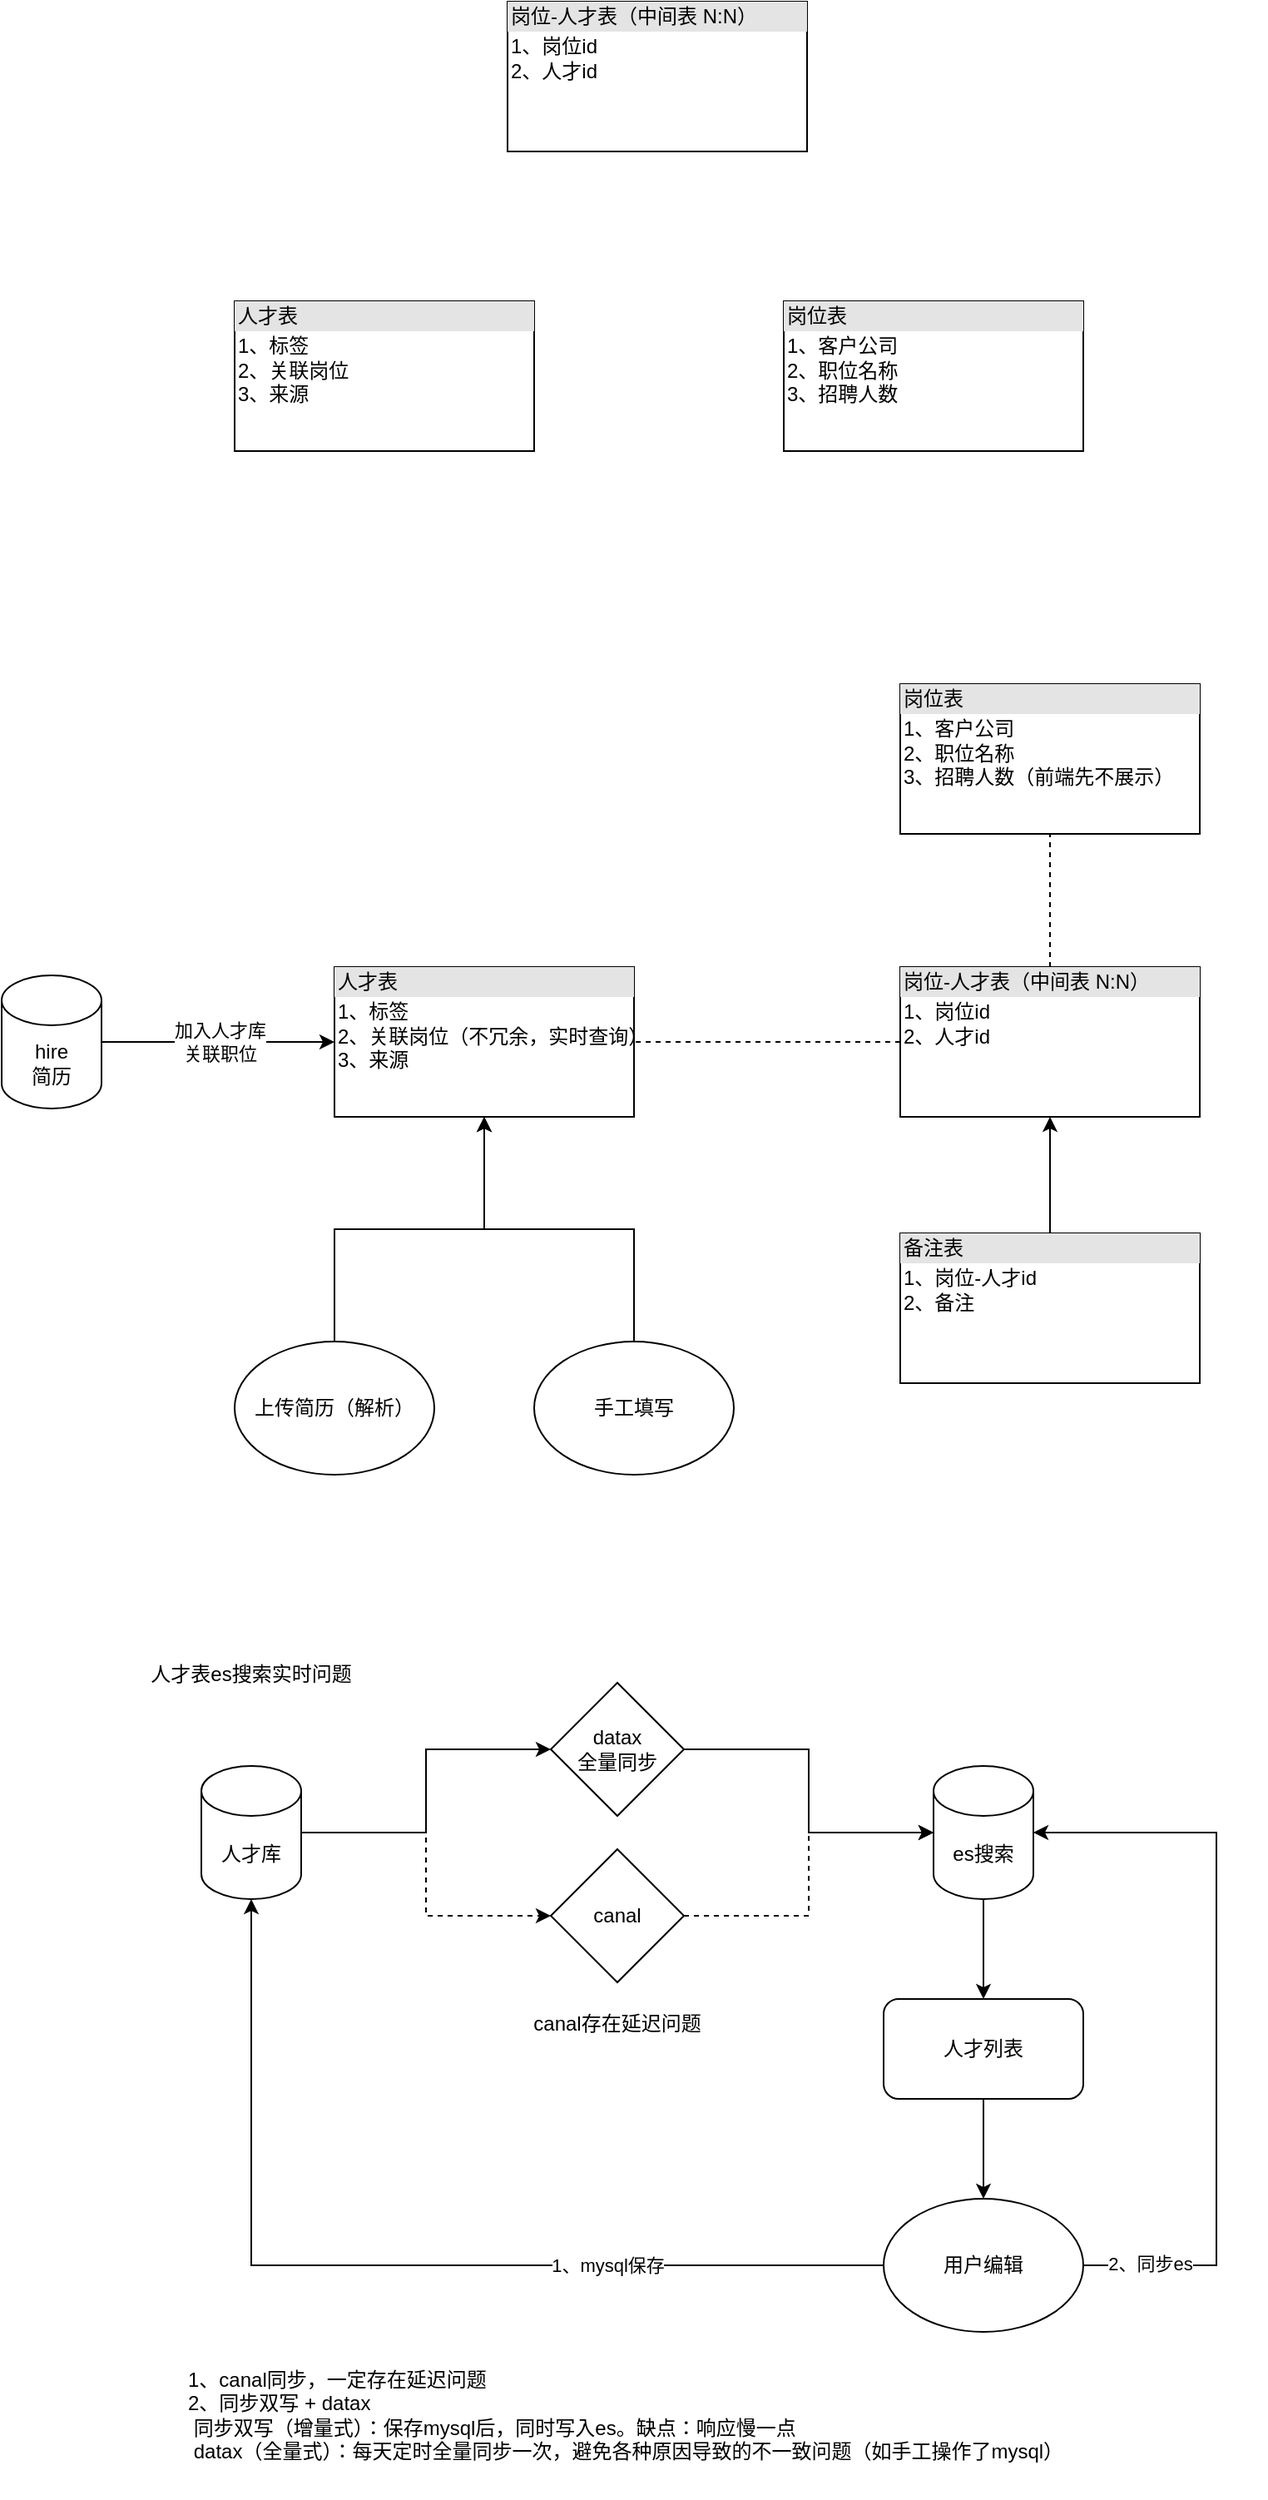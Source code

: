 <mxfile version="18.1.3" type="github">
  <diagram id="kRX3TJ4ZSRatoJqh-dYw" name="Page-1">
    <mxGraphModel dx="2032" dy="1949" grid="1" gridSize="10" guides="1" tooltips="1" connect="1" arrows="1" fold="1" page="1" pageScale="1" pageWidth="827" pageHeight="1169" math="0" shadow="0">
      <root>
        <mxCell id="0" />
        <mxCell id="1" parent="0" />
        <mxCell id="vtiqP59wO7phixTwong5-3" style="edgeStyle=orthogonalEdgeStyle;rounded=0;orthogonalLoop=1;jettySize=auto;html=1;" parent="1" source="vtiqP59wO7phixTwong5-1" edge="1">
          <mxGeometry relative="1" as="geometry">
            <mxPoint x="220" y="275" as="targetPoint" />
          </mxGeometry>
        </mxCell>
        <mxCell id="vtiqP59wO7phixTwong5-4" value="加入人才库&lt;br&gt;关联职位" style="edgeLabel;html=1;align=center;verticalAlign=middle;resizable=0;points=[];" parent="vtiqP59wO7phixTwong5-3" vertex="1" connectable="0">
          <mxGeometry x="0.013" y="1" relative="1" as="geometry">
            <mxPoint as="offset" />
          </mxGeometry>
        </mxCell>
        <mxCell id="vtiqP59wO7phixTwong5-1" value="hire&lt;br&gt;简历" style="shape=cylinder3;whiteSpace=wrap;html=1;boundedLbl=1;backgroundOutline=1;size=15;" parent="1" vertex="1">
          <mxGeometry x="20" y="235" width="60" height="80" as="geometry" />
        </mxCell>
        <mxCell id="vtiqP59wO7phixTwong5-16" style="edgeStyle=orthogonalEdgeStyle;rounded=0;orthogonalLoop=1;jettySize=auto;html=1;entryX=0.5;entryY=1;entryDx=0;entryDy=0;" parent="1" source="vtiqP59wO7phixTwong5-5" target="vtiqP59wO7phixTwong5-15" edge="1">
          <mxGeometry relative="1" as="geometry" />
        </mxCell>
        <mxCell id="vtiqP59wO7phixTwong5-5" value="上传简历（解析）" style="ellipse;whiteSpace=wrap;html=1;" parent="1" vertex="1">
          <mxGeometry x="160" y="455" width="120" height="80" as="geometry" />
        </mxCell>
        <mxCell id="vtiqP59wO7phixTwong5-18" style="edgeStyle=orthogonalEdgeStyle;rounded=0;orthogonalLoop=1;jettySize=auto;html=1;exitX=0.5;exitY=0;exitDx=0;exitDy=0;entryX=0.5;entryY=1;entryDx=0;entryDy=0;" parent="1" source="vtiqP59wO7phixTwong5-6" target="vtiqP59wO7phixTwong5-15" edge="1">
          <mxGeometry relative="1" as="geometry" />
        </mxCell>
        <mxCell id="vtiqP59wO7phixTwong5-6" value="手工填写" style="ellipse;whiteSpace=wrap;html=1;" parent="1" vertex="1">
          <mxGeometry x="340" y="455" width="120" height="80" as="geometry" />
        </mxCell>
        <mxCell id="vtiqP59wO7phixTwong5-15" value="&lt;div style=&quot;box-sizing:border-box;width:100%;background:#e4e4e4;padding:2px;&quot;&gt;人才表&lt;/div&gt;&lt;table style=&quot;width:100%;font-size:1em;&quot; cellpadding=&quot;2&quot; cellspacing=&quot;0&quot;&gt;&lt;tbody&gt;&lt;tr&gt;&lt;td&gt;1、标签&lt;br&gt;2、关联岗位（不冗余，实时查询）&lt;br&gt;3、来源&lt;/td&gt;&lt;td&gt;&lt;/td&gt;&lt;/tr&gt;&lt;/tbody&gt;&lt;/table&gt;" style="verticalAlign=top;align=left;overflow=fill;html=1;" parent="1" vertex="1">
          <mxGeometry x="220" y="230" width="180" height="90" as="geometry" />
        </mxCell>
        <mxCell id="vtiqP59wO7phixTwong5-19" value="&lt;div style=&quot;box-sizing:border-box;width:100%;background:#e4e4e4;padding:2px;&quot;&gt;岗位表&lt;/div&gt;&lt;table style=&quot;width:100%;font-size:1em;&quot; cellpadding=&quot;2&quot; cellspacing=&quot;0&quot;&gt;&lt;tbody&gt;&lt;tr&gt;&lt;td&gt;1、客户公司&lt;br&gt;2、职位名称&lt;br&gt;3、招聘人数（前端先不展示）&lt;/td&gt;&lt;td&gt;&lt;/td&gt;&lt;/tr&gt;&lt;/tbody&gt;&lt;/table&gt;" style="verticalAlign=top;align=left;overflow=fill;html=1;" parent="1" vertex="1">
          <mxGeometry x="560" y="60" width="180" height="90" as="geometry" />
        </mxCell>
        <mxCell id="xcjFeVzdtD4dp9D_b4f6-2" style="edgeStyle=orthogonalEdgeStyle;rounded=0;orthogonalLoop=1;jettySize=auto;html=1;exitX=0.5;exitY=0;exitDx=0;exitDy=0;entryX=0.5;entryY=1;entryDx=0;entryDy=0;dashed=1;endArrow=none;endFill=0;" edge="1" parent="1" source="vtiqP59wO7phixTwong5-20" target="vtiqP59wO7phixTwong5-19">
          <mxGeometry relative="1" as="geometry" />
        </mxCell>
        <mxCell id="xcjFeVzdtD4dp9D_b4f6-3" style="edgeStyle=orthogonalEdgeStyle;rounded=0;orthogonalLoop=1;jettySize=auto;html=1;exitX=0;exitY=0.5;exitDx=0;exitDy=0;dashed=1;endArrow=none;endFill=0;" edge="1" parent="1" source="vtiqP59wO7phixTwong5-20" target="vtiqP59wO7phixTwong5-15">
          <mxGeometry relative="1" as="geometry" />
        </mxCell>
        <mxCell id="vtiqP59wO7phixTwong5-20" value="&lt;div style=&quot;box-sizing:border-box;width:100%;background:#e4e4e4;padding:2px;&quot;&gt;岗位-人才表（中间表 N:N）&lt;/div&gt;&lt;table style=&quot;width:100%;font-size:1em;&quot; cellpadding=&quot;2&quot; cellspacing=&quot;0&quot;&gt;&lt;tbody&gt;&lt;tr&gt;&lt;td&gt;1、岗位id&lt;br&gt;2、人才id&lt;/td&gt;&lt;td&gt;&lt;/td&gt;&lt;/tr&gt;&lt;/tbody&gt;&lt;/table&gt;" style="verticalAlign=top;align=left;overflow=fill;html=1;" parent="1" vertex="1">
          <mxGeometry x="560" y="230" width="180" height="90" as="geometry" />
        </mxCell>
        <mxCell id="xcjFeVzdtD4dp9D_b4f6-5" style="edgeStyle=orthogonalEdgeStyle;rounded=0;orthogonalLoop=1;jettySize=auto;html=1;exitX=0.5;exitY=0;exitDx=0;exitDy=0;entryX=0.5;entryY=1;entryDx=0;entryDy=0;endArrow=classic;endFill=1;" edge="1" parent="1" source="xcjFeVzdtD4dp9D_b4f6-4" target="vtiqP59wO7phixTwong5-20">
          <mxGeometry relative="1" as="geometry" />
        </mxCell>
        <mxCell id="xcjFeVzdtD4dp9D_b4f6-4" value="&lt;div style=&quot;box-sizing:border-box;width:100%;background:#e4e4e4;padding:2px;&quot;&gt;备注表&lt;/div&gt;&lt;table style=&quot;width:100%;font-size:1em;&quot; cellpadding=&quot;2&quot; cellspacing=&quot;0&quot;&gt;&lt;tbody&gt;&lt;tr&gt;&lt;td&gt;1、岗位-人才id&lt;br&gt;2、备注&lt;/td&gt;&lt;td&gt;&lt;/td&gt;&lt;/tr&gt;&lt;/tbody&gt;&lt;/table&gt;" style="verticalAlign=top;align=left;overflow=fill;html=1;" vertex="1" parent="1">
          <mxGeometry x="560" y="390" width="180" height="90" as="geometry" />
        </mxCell>
        <mxCell id="xcjFeVzdtD4dp9D_b4f6-6" value="人才表es搜索实时问题" style="text;html=1;strokeColor=none;fillColor=none;align=center;verticalAlign=middle;whiteSpace=wrap;rounded=0;" vertex="1" parent="1">
          <mxGeometry x="70" y="640" width="200" height="30" as="geometry" />
        </mxCell>
        <mxCell id="xcjFeVzdtD4dp9D_b4f6-16" style="edgeStyle=orthogonalEdgeStyle;rounded=0;orthogonalLoop=1;jettySize=auto;html=1;exitX=1;exitY=0.5;exitDx=0;exitDy=0;exitPerimeter=0;endArrow=classic;endFill=1;dashed=1;" edge="1" parent="1" source="xcjFeVzdtD4dp9D_b4f6-7" target="xcjFeVzdtD4dp9D_b4f6-15">
          <mxGeometry relative="1" as="geometry" />
        </mxCell>
        <mxCell id="xcjFeVzdtD4dp9D_b4f6-24" style="edgeStyle=orthogonalEdgeStyle;rounded=0;orthogonalLoop=1;jettySize=auto;html=1;exitX=1;exitY=0.5;exitDx=0;exitDy=0;exitPerimeter=0;entryX=0;entryY=0.5;entryDx=0;entryDy=0;endArrow=classic;endFill=1;" edge="1" parent="1" source="xcjFeVzdtD4dp9D_b4f6-7" target="xcjFeVzdtD4dp9D_b4f6-23">
          <mxGeometry relative="1" as="geometry" />
        </mxCell>
        <mxCell id="xcjFeVzdtD4dp9D_b4f6-7" value="人才库" style="shape=cylinder3;whiteSpace=wrap;html=1;boundedLbl=1;backgroundOutline=1;size=15;" vertex="1" parent="1">
          <mxGeometry x="140" y="710" width="60" height="80" as="geometry" />
        </mxCell>
        <mxCell id="xcjFeVzdtD4dp9D_b4f6-12" style="edgeStyle=orthogonalEdgeStyle;rounded=0;orthogonalLoop=1;jettySize=auto;html=1;exitX=0.5;exitY=1;exitDx=0;exitDy=0;exitPerimeter=0;entryX=0.5;entryY=0;entryDx=0;entryDy=0;endArrow=classic;endFill=1;" edge="1" parent="1" source="xcjFeVzdtD4dp9D_b4f6-8" target="xcjFeVzdtD4dp9D_b4f6-9">
          <mxGeometry relative="1" as="geometry" />
        </mxCell>
        <mxCell id="xcjFeVzdtD4dp9D_b4f6-8" value="es搜索" style="shape=cylinder3;whiteSpace=wrap;html=1;boundedLbl=1;backgroundOutline=1;size=15;" vertex="1" parent="1">
          <mxGeometry x="580" y="710" width="60" height="80" as="geometry" />
        </mxCell>
        <mxCell id="xcjFeVzdtD4dp9D_b4f6-11" style="edgeStyle=orthogonalEdgeStyle;rounded=0;orthogonalLoop=1;jettySize=auto;html=1;exitX=0.5;exitY=1;exitDx=0;exitDy=0;endArrow=classic;endFill=1;" edge="1" parent="1" source="xcjFeVzdtD4dp9D_b4f6-9" target="xcjFeVzdtD4dp9D_b4f6-10">
          <mxGeometry relative="1" as="geometry" />
        </mxCell>
        <mxCell id="xcjFeVzdtD4dp9D_b4f6-9" value="人才列表" style="rounded=1;whiteSpace=wrap;html=1;" vertex="1" parent="1">
          <mxGeometry x="550" y="850" width="120" height="60" as="geometry" />
        </mxCell>
        <mxCell id="xcjFeVzdtD4dp9D_b4f6-13" style="edgeStyle=orthogonalEdgeStyle;rounded=0;orthogonalLoop=1;jettySize=auto;html=1;exitX=0;exitY=0.5;exitDx=0;exitDy=0;entryX=0.5;entryY=1;entryDx=0;entryDy=0;entryPerimeter=0;endArrow=classic;endFill=1;" edge="1" parent="1" source="xcjFeVzdtD4dp9D_b4f6-10" target="xcjFeVzdtD4dp9D_b4f6-7">
          <mxGeometry relative="1" as="geometry" />
        </mxCell>
        <mxCell id="xcjFeVzdtD4dp9D_b4f6-14" value="1、mysql保存" style="edgeLabel;html=1;align=center;verticalAlign=middle;resizable=0;points=[];" vertex="1" connectable="0" parent="xcjFeVzdtD4dp9D_b4f6-13">
          <mxGeometry x="-0.447" relative="1" as="geometry">
            <mxPoint as="offset" />
          </mxGeometry>
        </mxCell>
        <mxCell id="xcjFeVzdtD4dp9D_b4f6-21" style="edgeStyle=orthogonalEdgeStyle;rounded=0;orthogonalLoop=1;jettySize=auto;html=1;exitX=1;exitY=0.5;exitDx=0;exitDy=0;entryX=1;entryY=0.5;entryDx=0;entryDy=0;entryPerimeter=0;endArrow=classic;endFill=1;" edge="1" parent="1" source="xcjFeVzdtD4dp9D_b4f6-10" target="xcjFeVzdtD4dp9D_b4f6-8">
          <mxGeometry relative="1" as="geometry">
            <Array as="points">
              <mxPoint x="750" y="1010" />
              <mxPoint x="750" y="750" />
            </Array>
          </mxGeometry>
        </mxCell>
        <mxCell id="xcjFeVzdtD4dp9D_b4f6-22" value="2、同步es" style="edgeLabel;html=1;align=center;verticalAlign=middle;resizable=0;points=[];" vertex="1" connectable="0" parent="xcjFeVzdtD4dp9D_b4f6-21">
          <mxGeometry x="-0.822" y="1" relative="1" as="geometry">
            <mxPoint as="offset" />
          </mxGeometry>
        </mxCell>
        <mxCell id="xcjFeVzdtD4dp9D_b4f6-10" value="用户编辑" style="ellipse;whiteSpace=wrap;html=1;" vertex="1" parent="1">
          <mxGeometry x="550" y="970" width="120" height="80" as="geometry" />
        </mxCell>
        <mxCell id="xcjFeVzdtD4dp9D_b4f6-18" style="edgeStyle=orthogonalEdgeStyle;rounded=0;orthogonalLoop=1;jettySize=auto;html=1;exitX=1;exitY=0.5;exitDx=0;exitDy=0;entryX=0;entryY=0.5;entryDx=0;entryDy=0;entryPerimeter=0;endArrow=classic;endFill=1;dashed=1;" edge="1" parent="1" source="xcjFeVzdtD4dp9D_b4f6-15" target="xcjFeVzdtD4dp9D_b4f6-8">
          <mxGeometry relative="1" as="geometry" />
        </mxCell>
        <mxCell id="xcjFeVzdtD4dp9D_b4f6-15" value="canal" style="rhombus;whiteSpace=wrap;html=1;" vertex="1" parent="1">
          <mxGeometry x="350" y="760" width="80" height="80" as="geometry" />
        </mxCell>
        <mxCell id="xcjFeVzdtD4dp9D_b4f6-19" value="canal存在延迟问题" style="text;html=1;strokeColor=none;fillColor=none;align=center;verticalAlign=middle;whiteSpace=wrap;rounded=0;" vertex="1" parent="1">
          <mxGeometry x="335" y="850" width="110" height="30" as="geometry" />
        </mxCell>
        <mxCell id="xcjFeVzdtD4dp9D_b4f6-25" style="edgeStyle=orthogonalEdgeStyle;rounded=0;orthogonalLoop=1;jettySize=auto;html=1;exitX=1;exitY=0.5;exitDx=0;exitDy=0;entryX=0;entryY=0.5;entryDx=0;entryDy=0;entryPerimeter=0;endArrow=classic;endFill=1;" edge="1" parent="1" source="xcjFeVzdtD4dp9D_b4f6-23" target="xcjFeVzdtD4dp9D_b4f6-8">
          <mxGeometry relative="1" as="geometry" />
        </mxCell>
        <mxCell id="xcjFeVzdtD4dp9D_b4f6-23" value="datax&lt;br&gt;全量同步" style="rhombus;whiteSpace=wrap;html=1;" vertex="1" parent="1">
          <mxGeometry x="350" y="660" width="80" height="80" as="geometry" />
        </mxCell>
        <mxCell id="xcjFeVzdtD4dp9D_b4f6-26" value="1、canal同步，一定存在延迟问题&lt;br&gt;2、同步双写 + datax&lt;br&gt;&lt;span style=&quot;white-space: pre;&quot;&gt;	&lt;/span&gt;同步双写（增量式）：保存mysql后，同时写入es。缺点：响应慢一点&lt;br&gt;&lt;span style=&quot;white-space: pre;&quot;&gt;	&lt;/span&gt;datax（全量式）：每天定时全量同步一次，避免各种原因导致的不一致问题（如手工操作了mysql）" style="text;html=1;strokeColor=none;fillColor=none;align=left;verticalAlign=middle;whiteSpace=wrap;rounded=0;" vertex="1" parent="1">
          <mxGeometry x="130" y="1050" width="650" height="100" as="geometry" />
        </mxCell>
        <mxCell id="xcjFeVzdtD4dp9D_b4f6-27" value="&lt;div style=&quot;box-sizing:border-box;width:100%;background:#e4e4e4;padding:2px;&quot;&gt;人才表&lt;/div&gt;&lt;table style=&quot;width:100%;font-size:1em;&quot; cellpadding=&quot;2&quot; cellspacing=&quot;0&quot;&gt;&lt;tbody&gt;&lt;tr&gt;&lt;td&gt;1、标签&lt;br&gt;2、关联岗位&lt;br&gt;3、来源&lt;/td&gt;&lt;td&gt;&lt;/td&gt;&lt;/tr&gt;&lt;/tbody&gt;&lt;/table&gt;" style="verticalAlign=top;align=left;overflow=fill;html=1;" vertex="1" parent="1">
          <mxGeometry x="160" y="-170" width="180" height="90" as="geometry" />
        </mxCell>
        <mxCell id="xcjFeVzdtD4dp9D_b4f6-28" value="&lt;div style=&quot;box-sizing:border-box;width:100%;background:#e4e4e4;padding:2px;&quot;&gt;岗位表&lt;/div&gt;&lt;table style=&quot;width:100%;font-size:1em;&quot; cellpadding=&quot;2&quot; cellspacing=&quot;0&quot;&gt;&lt;tbody&gt;&lt;tr&gt;&lt;td&gt;1、客户公司&lt;br&gt;2、职位名称&lt;br&gt;3、招聘人数&lt;/td&gt;&lt;td&gt;&lt;/td&gt;&lt;/tr&gt;&lt;/tbody&gt;&lt;/table&gt;" style="verticalAlign=top;align=left;overflow=fill;html=1;" vertex="1" parent="1">
          <mxGeometry x="490" y="-170" width="180" height="90" as="geometry" />
        </mxCell>
        <mxCell id="xcjFeVzdtD4dp9D_b4f6-29" value="&lt;div style=&quot;box-sizing:border-box;width:100%;background:#e4e4e4;padding:2px;&quot;&gt;岗位-人才表（中间表 N:N）&lt;/div&gt;&lt;table style=&quot;width:100%;font-size:1em;&quot; cellpadding=&quot;2&quot; cellspacing=&quot;0&quot;&gt;&lt;tbody&gt;&lt;tr&gt;&lt;td&gt;1、岗位id&lt;br&gt;2、人才id&lt;/td&gt;&lt;td&gt;&lt;/td&gt;&lt;/tr&gt;&lt;/tbody&gt;&lt;/table&gt;" style="verticalAlign=top;align=left;overflow=fill;html=1;" vertex="1" parent="1">
          <mxGeometry x="324" y="-350" width="180" height="90" as="geometry" />
        </mxCell>
      </root>
    </mxGraphModel>
  </diagram>
</mxfile>
